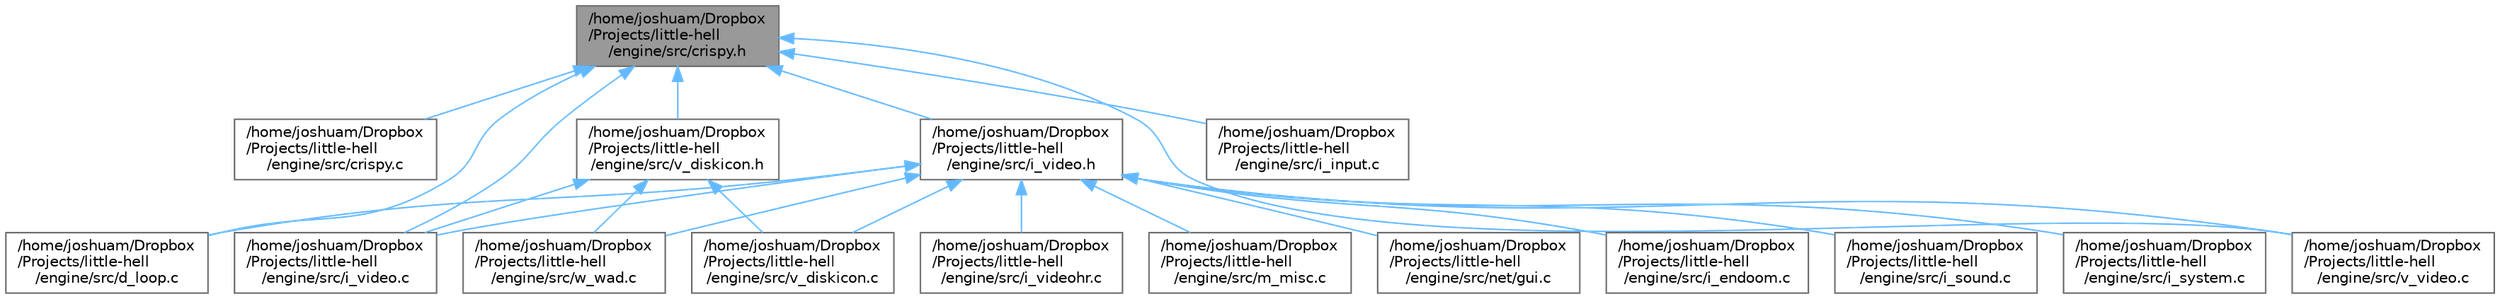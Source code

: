 digraph "/home/joshuam/Dropbox/Projects/little-hell/engine/src/crispy.h"
{
 // LATEX_PDF_SIZE
  bgcolor="transparent";
  edge [fontname=Helvetica,fontsize=10,labelfontname=Helvetica,labelfontsize=10];
  node [fontname=Helvetica,fontsize=10,shape=box,height=0.2,width=0.4];
  Node1 [label="/home/joshuam/Dropbox\l/Projects/little-hell\l/engine/src/crispy.h",height=0.2,width=0.4,color="gray40", fillcolor="grey60", style="filled", fontcolor="black",tooltip=" "];
  Node1 -> Node2 [dir="back",color="steelblue1",style="solid"];
  Node2 [label="/home/joshuam/Dropbox\l/Projects/little-hell\l/engine/src/crispy.c",height=0.2,width=0.4,color="grey40", fillcolor="white", style="filled",URL="$crispy_8c.html",tooltip=" "];
  Node1 -> Node3 [dir="back",color="steelblue1",style="solid"];
  Node3 [label="/home/joshuam/Dropbox\l/Projects/little-hell\l/engine/src/d_loop.c",height=0.2,width=0.4,color="grey40", fillcolor="white", style="filled",URL="$d__loop_8c.html",tooltip=" "];
  Node1 -> Node4 [dir="back",color="steelblue1",style="solid"];
  Node4 [label="/home/joshuam/Dropbox\l/Projects/little-hell\l/engine/src/i_input.c",height=0.2,width=0.4,color="grey40", fillcolor="white", style="filled",URL="$i__input_8c.html",tooltip=" "];
  Node1 -> Node5 [dir="back",color="steelblue1",style="solid"];
  Node5 [label="/home/joshuam/Dropbox\l/Projects/little-hell\l/engine/src/i_video.c",height=0.2,width=0.4,color="grey40", fillcolor="white", style="filled",URL="$i__video_8c.html",tooltip=" "];
  Node1 -> Node6 [dir="back",color="steelblue1",style="solid"];
  Node6 [label="/home/joshuam/Dropbox\l/Projects/little-hell\l/engine/src/i_video.h",height=0.2,width=0.4,color="grey40", fillcolor="white", style="filled",URL="$i__video_8h.html",tooltip=" "];
  Node6 -> Node3 [dir="back",color="steelblue1",style="solid"];
  Node6 -> Node7 [dir="back",color="steelblue1",style="solid"];
  Node7 [label="/home/joshuam/Dropbox\l/Projects/little-hell\l/engine/src/i_endoom.c",height=0.2,width=0.4,color="grey40", fillcolor="white", style="filled",URL="$i__endoom_8c.html",tooltip=" "];
  Node6 -> Node8 [dir="back",color="steelblue1",style="solid"];
  Node8 [label="/home/joshuam/Dropbox\l/Projects/little-hell\l/engine/src/i_sound.c",height=0.2,width=0.4,color="grey40", fillcolor="white", style="filled",URL="$i__sound_8c.html",tooltip=" "];
  Node6 -> Node9 [dir="back",color="steelblue1",style="solid"];
  Node9 [label="/home/joshuam/Dropbox\l/Projects/little-hell\l/engine/src/i_system.c",height=0.2,width=0.4,color="grey40", fillcolor="white", style="filled",URL="$i__system_8c.html",tooltip=" "];
  Node6 -> Node5 [dir="back",color="steelblue1",style="solid"];
  Node6 -> Node10 [dir="back",color="steelblue1",style="solid"];
  Node10 [label="/home/joshuam/Dropbox\l/Projects/little-hell\l/engine/src/i_videohr.c",height=0.2,width=0.4,color="grey40", fillcolor="white", style="filled",URL="$i__videohr_8c.html",tooltip=" "];
  Node6 -> Node11 [dir="back",color="steelblue1",style="solid"];
  Node11 [label="/home/joshuam/Dropbox\l/Projects/little-hell\l/engine/src/m_misc.c",height=0.2,width=0.4,color="grey40", fillcolor="white", style="filled",URL="$m__misc_8c.html",tooltip=" "];
  Node6 -> Node12 [dir="back",color="steelblue1",style="solid"];
  Node12 [label="/home/joshuam/Dropbox\l/Projects/little-hell\l/engine/src/net/gui.c",height=0.2,width=0.4,color="grey40", fillcolor="white", style="filled",URL="$gui_8c.html",tooltip=" "];
  Node6 -> Node13 [dir="back",color="steelblue1",style="solid"];
  Node13 [label="/home/joshuam/Dropbox\l/Projects/little-hell\l/engine/src/v_diskicon.c",height=0.2,width=0.4,color="grey40", fillcolor="white", style="filled",URL="$v__diskicon_8c.html",tooltip=" "];
  Node6 -> Node14 [dir="back",color="steelblue1",style="solid"];
  Node14 [label="/home/joshuam/Dropbox\l/Projects/little-hell\l/engine/src/v_video.c",height=0.2,width=0.4,color="grey40", fillcolor="white", style="filled",URL="$v__video_8c.html",tooltip=" "];
  Node6 -> Node15 [dir="back",color="steelblue1",style="solid"];
  Node15 [label="/home/joshuam/Dropbox\l/Projects/little-hell\l/engine/src/w_wad.c",height=0.2,width=0.4,color="grey40", fillcolor="white", style="filled",URL="$w__wad_8c.html",tooltip=" "];
  Node1 -> Node16 [dir="back",color="steelblue1",style="solid"];
  Node16 [label="/home/joshuam/Dropbox\l/Projects/little-hell\l/engine/src/v_diskicon.h",height=0.2,width=0.4,color="grey40", fillcolor="white", style="filled",URL="$v__diskicon_8h.html",tooltip=" "];
  Node16 -> Node5 [dir="back",color="steelblue1",style="solid"];
  Node16 -> Node13 [dir="back",color="steelblue1",style="solid"];
  Node16 -> Node15 [dir="back",color="steelblue1",style="solid"];
  Node1 -> Node14 [dir="back",color="steelblue1",style="solid"];
}
